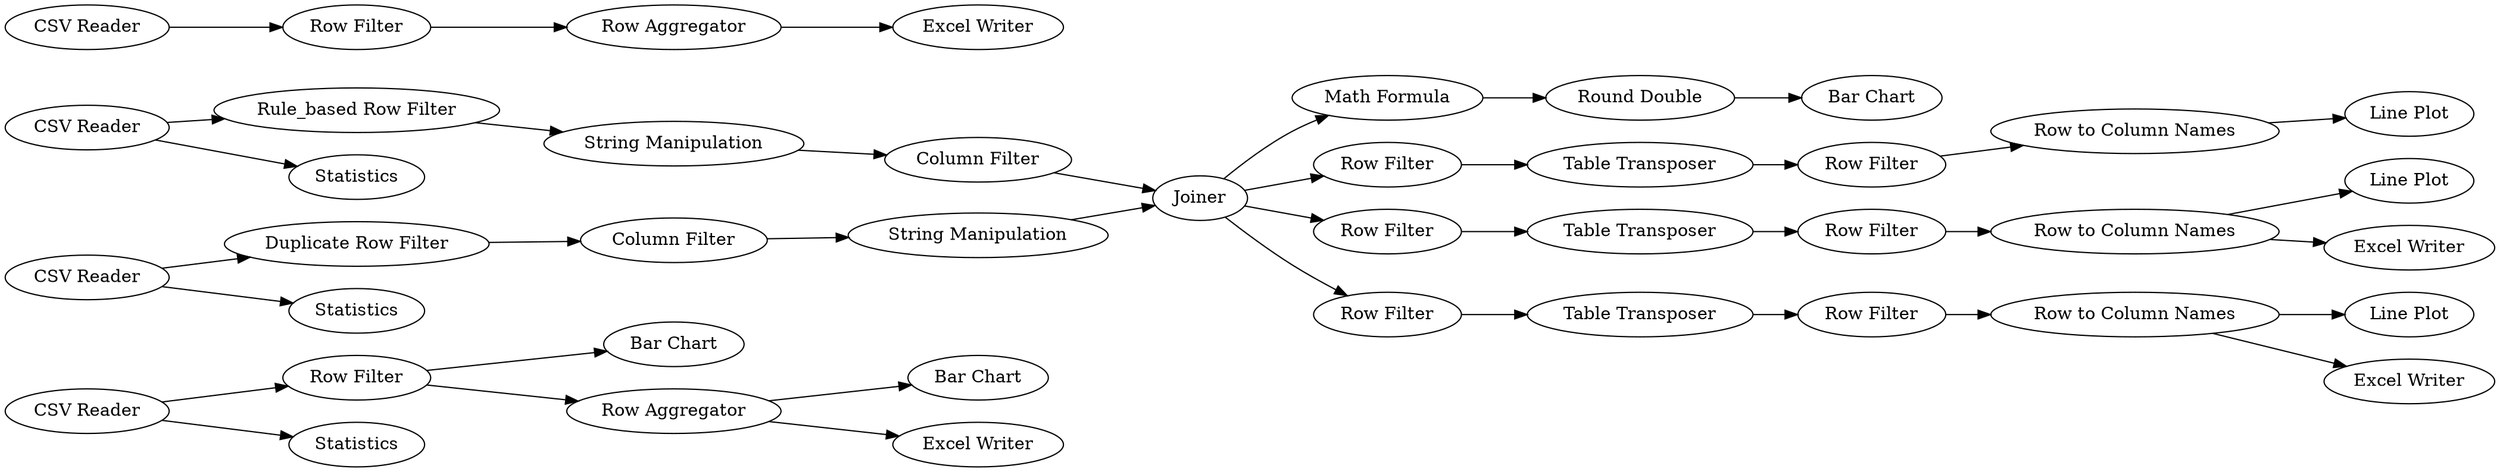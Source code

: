 digraph {
	7 [label="CSV Reader"]
	8 [label="Bar Chart"]
	9 [label="CSV Reader"]
	11 [label="Row Filter"]
	12 [label="Rule_based Row Filter"]
	13 [label="String Manipulation"]
	14 [label="Column Filter"]
	15 [label="Math Formula"]
	16 [label="Bar Chart"]
	17 [label="Round Double"]
	18 [label="CSV Reader"]
	19 [label="Duplicate Row Filter"]
	20 [label="Column Filter"]
	21 [label=Joiner]
	22 [label="String Manipulation"]
	23 [label="Row Filter"]
	25 [label="Table Transposer"]
	26 [label="Row to Column Names"]
	27 [label="Row Filter"]
	28 [label="Line Plot"]
	29 [label="Row Filter"]
	30 [label="Table Transposer"]
	31 [label="Row to Column Names"]
	32 [label="Row Filter"]
	33 [label="Line Plot"]
	34 [label="Row Filter"]
	35 [label="Table Transposer"]
	36 [label="Row to Column Names"]
	37 [label="Row Filter"]
	38 [label="Line Plot"]
	39 [label="CSV Reader"]
	40 [label="Row Filter"]
	41 [label="Row Aggregator"]
	42 [label="Excel Writer"]
	43 [label="Row Aggregator"]
	44 [label="Bar Chart"]
	45 [label="Excel Writer"]
	47 [label="Excel Writer"]
	48 [label="Excel Writer"]
	49 [label=Statistics]
	50 [label=Statistics]
	51 [label=Statistics]
	7 -> 11
	7 -> 49
	9 -> 12
	9 -> 50
	11 -> 8
	11 -> 43
	12 -> 13
	13 -> 14
	14 -> 21
	15 -> 17
	17 -> 16
	18 -> 19
	18 -> 51
	19 -> 20
	20 -> 22
	21 -> 23
	21 -> 29
	21 -> 15
	21 -> 34
	22 -> 21
	23 -> 25
	25 -> 27
	26 -> 28
	27 -> 26
	29 -> 30
	30 -> 32
	31 -> 47
	31 -> 33
	32 -> 31
	34 -> 35
	35 -> 37
	36 -> 38
	36 -> 48
	37 -> 36
	39 -> 40
	40 -> 41
	41 -> 42
	43 -> 45
	43 -> 44
	rankdir=LR
}
